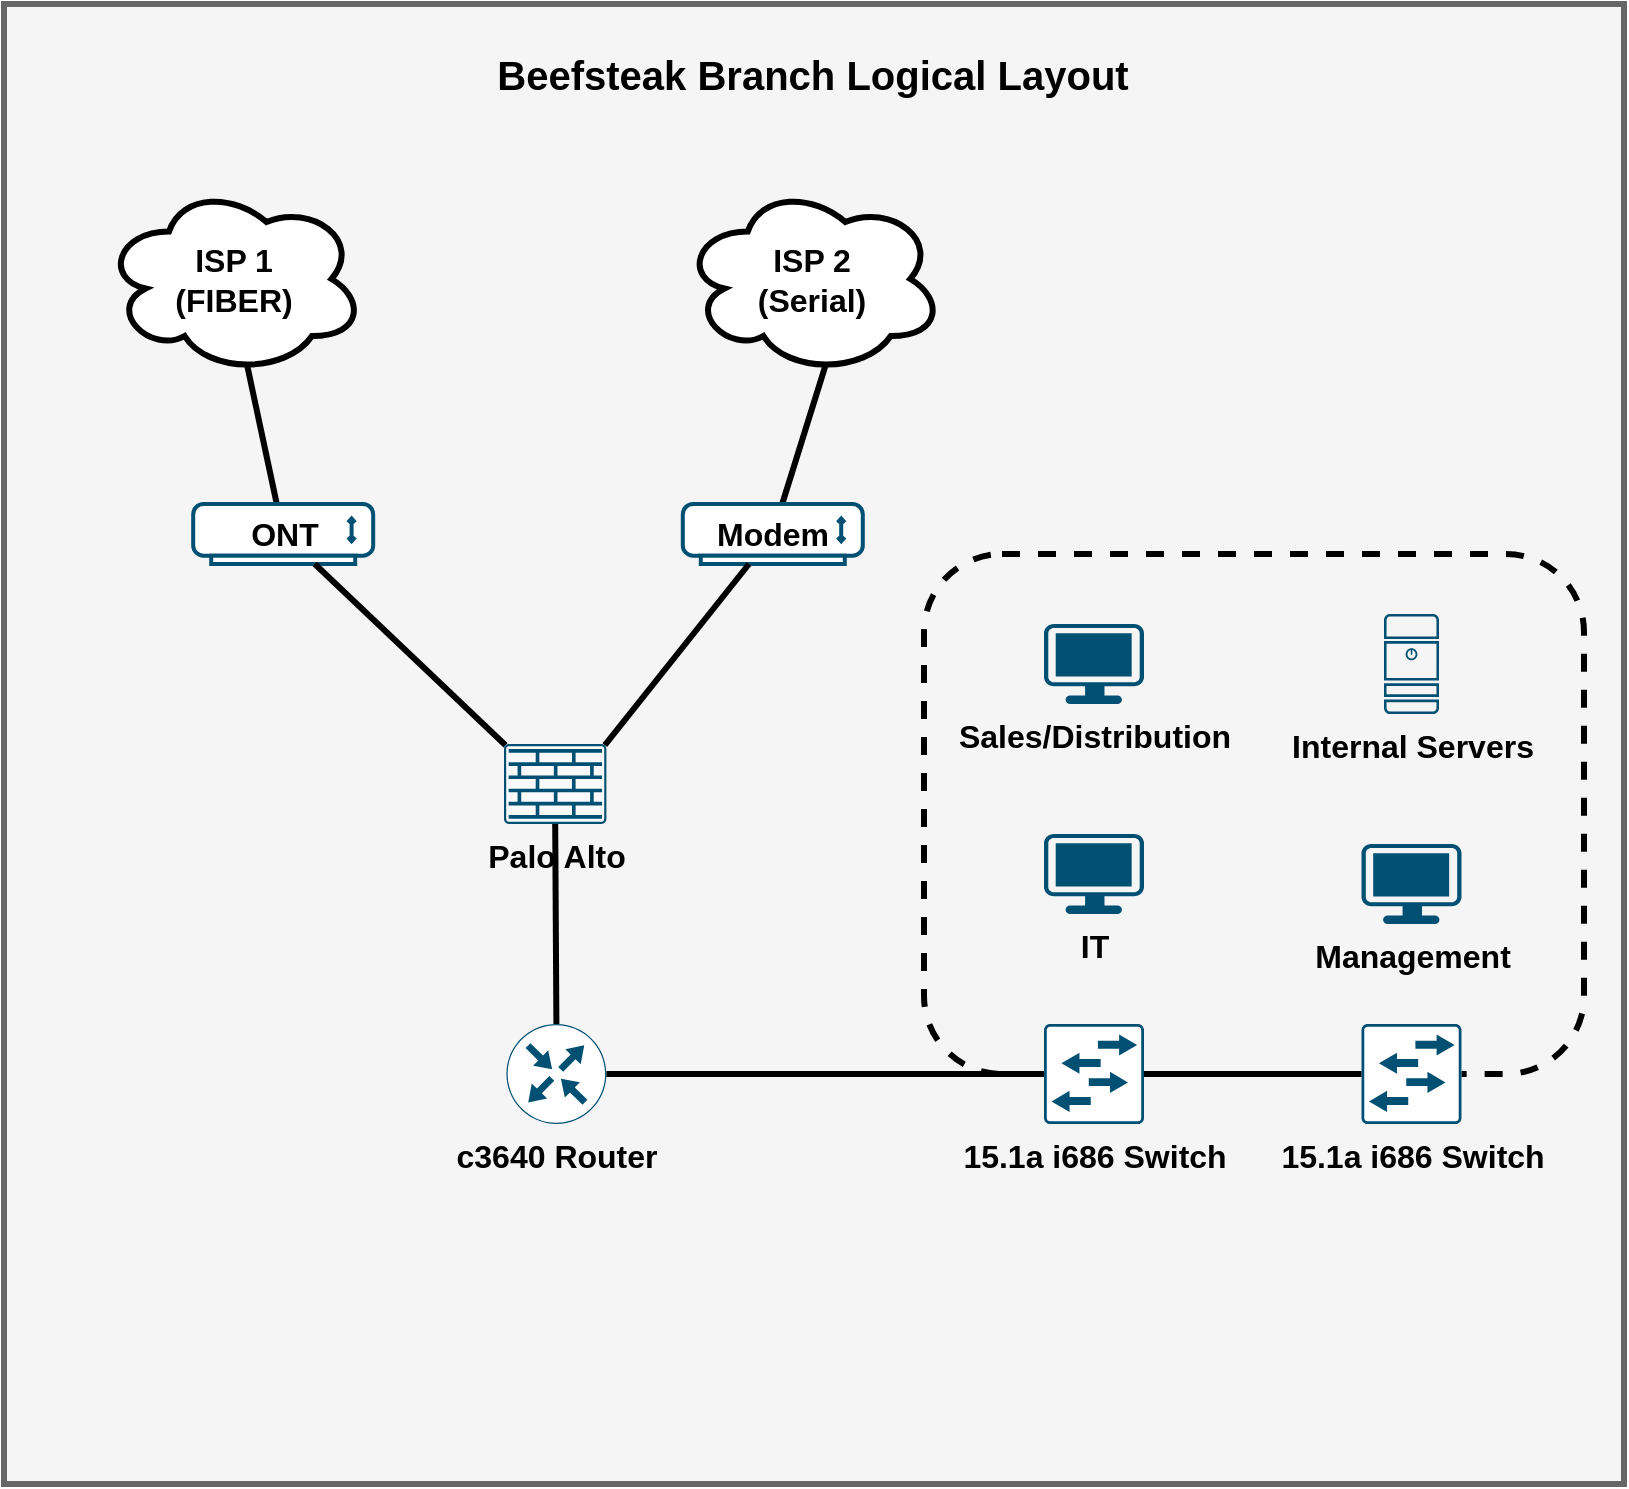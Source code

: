 <mxfile version="26.0.11">
  <diagram name="Page-1" id="c37626ed-c26b-45fb-9056-f9ebc6bb27b6">
    <mxGraphModel dx="1434" dy="759" grid="1" gridSize="10" guides="1" tooltips="1" connect="1" arrows="1" fold="1" page="1" pageScale="1" pageWidth="1100" pageHeight="850" background="none" math="0" shadow="0">
      <root>
        <mxCell id="0" />
        <mxCell id="1" parent="0" />
        <mxCell id="pjnQEubE4bMpfgBRHc-I-14" value="" style="rounded=0;whiteSpace=wrap;html=1;fillColor=#f5f5f5;strokeColor=#666666;fontColor=#333333;strokeWidth=3;" vertex="1" parent="1">
          <mxGeometry x="280" y="30" width="810" height="740" as="geometry" />
        </mxCell>
        <mxCell id="pjnQEubE4bMpfgBRHc-I-1" value="&lt;div&gt;&lt;b&gt;&lt;font style=&quot;font-size: 16px;&quot;&gt;ISP 1&lt;/font&gt;&lt;/b&gt;&lt;/div&gt;&lt;div&gt;&lt;b&gt;&lt;font style=&quot;font-size: 16px;&quot;&gt;(FIBER)&lt;/font&gt;&lt;/b&gt;&lt;/div&gt;" style="ellipse;shape=cloud;whiteSpace=wrap;html=1;strokeWidth=3;" vertex="1" parent="1">
          <mxGeometry x="330" y="120" width="130" height="95" as="geometry" />
        </mxCell>
        <mxCell id="pjnQEubE4bMpfgBRHc-I-2" value="&lt;div&gt;&lt;b&gt;&lt;font style=&quot;font-size: 16px;&quot;&gt;ISP 2&lt;/font&gt;&lt;/b&gt;&lt;/div&gt;&lt;div&gt;&lt;b&gt;&lt;font style=&quot;font-size: 16px;&quot;&gt;(Serial)&lt;/font&gt;&lt;/b&gt;&lt;/div&gt;" style="ellipse;shape=cloud;whiteSpace=wrap;html=1;strokeWidth=3;" vertex="1" parent="1">
          <mxGeometry x="619.4" y="120" width="130" height="95" as="geometry" />
        </mxCell>
        <mxCell id="pjnQEubE4bMpfgBRHc-I-4" value="" style="endArrow=none;html=1;rounded=0;strokeWidth=3;entryX=0.55;entryY=0.95;entryDx=0;entryDy=0;entryPerimeter=0;" edge="1" parent="1" source="pjnQEubE4bMpfgBRHc-I-55" target="pjnQEubE4bMpfgBRHc-I-2">
          <mxGeometry width="50" height="50" relative="1" as="geometry">
            <mxPoint x="638.64" y="325.3" as="sourcePoint" />
            <mxPoint x="569" y="328" as="targetPoint" />
          </mxGeometry>
        </mxCell>
        <mxCell id="pjnQEubE4bMpfgBRHc-I-5" value="" style="endArrow=none;html=1;rounded=0;strokeWidth=3;entryX=0.55;entryY=0.95;entryDx=0;entryDy=0;entryPerimeter=0;" edge="1" parent="1" source="pjnQEubE4bMpfgBRHc-I-61" target="pjnQEubE4bMpfgBRHc-I-1">
          <mxGeometry width="50" height="50" relative="1" as="geometry">
            <mxPoint x="570" y="320" as="sourcePoint" />
            <mxPoint x="579" y="338" as="targetPoint" />
          </mxGeometry>
        </mxCell>
        <mxCell id="pjnQEubE4bMpfgBRHc-I-22" value="&lt;b&gt;Palo Alto&lt;/b&gt;" style="sketch=0;points=[[0.015,0.015,0],[0.985,0.015,0],[0.985,0.985,0],[0.015,0.985,0],[0.25,0,0],[0.5,0,0],[0.75,0,0],[1,0.25,0],[1,0.5,0],[1,0.75,0],[0.75,1,0],[0.5,1,0],[0.25,1,0],[0,0.75,0],[0,0.5,0],[0,0.25,0]];verticalLabelPosition=bottom;html=1;verticalAlign=top;aspect=fixed;align=center;pointerEvents=1;shape=mxgraph.cisco19.rect;prIcon=firewall;fillColor=#FAFAFA;strokeColor=#005073;fontSize=16;" vertex="1" parent="1">
          <mxGeometry x="530" y="400" width="51.2" height="40" as="geometry" />
        </mxCell>
        <mxCell id="pjnQEubE4bMpfgBRHc-I-24" value="" style="endArrow=none;html=1;rounded=0;strokeWidth=3;exitX=0.5;exitY=0;exitDx=0;exitDy=0;exitPerimeter=0;entryX=0.5;entryY=1;entryDx=0;entryDy=0;entryPerimeter=0;" edge="1" parent="1" source="pjnQEubE4bMpfgBRHc-I-19" target="pjnQEubE4bMpfgBRHc-I-22">
          <mxGeometry width="50" height="50" relative="1" as="geometry">
            <mxPoint x="644" y="216" as="sourcePoint" />
            <mxPoint x="514" y="291" as="targetPoint" />
          </mxGeometry>
        </mxCell>
        <mxCell id="pjnQEubE4bMpfgBRHc-I-19" value="&lt;font style=&quot;font-size: 16px;&quot;&gt;&lt;b&gt;c3640 Router&lt;/b&gt;&lt;/font&gt;" style="sketch=0;points=[[0.5,0,0],[1,0.5,0],[0.5,1,0],[0,0.5,0],[0.145,0.145,0],[0.856,0.145,0],[0.855,0.856,0],[0.145,0.855,0]];verticalLabelPosition=bottom;html=1;verticalAlign=top;aspect=fixed;align=center;pointerEvents=1;shape=mxgraph.cisco19.rect;prIcon=router;labelBackgroundColor=light-dark(#f5f5f5, #272727);fillColor=#FFFFFF;strokeColor=light-dark(#005073, #436697);" vertex="1" parent="1">
          <mxGeometry x="531.2" y="540" width="50" height="50" as="geometry" />
        </mxCell>
        <mxCell id="pjnQEubE4bMpfgBRHc-I-55" value="&lt;span style=&quot;color: rgb(0, 0, 0);&quot;&gt;&lt;font style=&quot;font-size: 16px;&quot;&gt;&lt;b&gt;Modem&lt;/b&gt;&lt;/font&gt;&lt;/span&gt;" style="fontColor=#0066CC;verticalAlign=middle;verticalLabelPosition=middle;labelPosition=center;align=center;html=1;outlineConnect=0;fillColor=#FFFFFF;strokeColor=light-dark(#005073, #7d9cc6);gradientColor=none;gradientDirection=north;strokeWidth=2;shape=mxgraph.networks.modem;" vertex="1" parent="1">
          <mxGeometry x="619.4" y="280" width="90" height="30" as="geometry" />
        </mxCell>
        <mxCell id="pjnQEubE4bMpfgBRHc-I-56" value="" style="rounded=1;whiteSpace=wrap;html=1;dashed=1;fillColor=#f5f5f5;fontColor=#333333;strokeColor=#000000;fontSize=12;strokeWidth=3;" vertex="1" parent="1">
          <mxGeometry x="740" y="305" width="330" height="260" as="geometry" />
        </mxCell>
        <mxCell id="pjnQEubE4bMpfgBRHc-I-57" value="&lt;div&gt;&lt;font style=&quot;font-size: 16px;&quot;&gt;&lt;b&gt;Sales/Distribution&lt;/b&gt;&lt;/font&gt;&lt;/div&gt;" style="points=[[0.03,0.03,0],[0.5,0,0],[0.97,0.03,0],[1,0.4,0],[0.97,0.745,0],[0.5,1,0],[0.03,0.745,0],[0,0.4,0]];verticalLabelPosition=bottom;sketch=0;html=1;verticalAlign=top;aspect=fixed;align=center;pointerEvents=1;shape=mxgraph.cisco19.workstation;fillColor=light-dark(#005073, #7d9cc6);strokeColor=light-dark(#FFFFFF,#436697);" vertex="1" parent="1">
          <mxGeometry x="800" y="340" width="50" height="40" as="geometry" />
        </mxCell>
        <mxCell id="pjnQEubE4bMpfgBRHc-I-58" value="&lt;font style=&quot;font-size: 16px;&quot;&gt;&lt;b&gt;IT&lt;/b&gt;&lt;/font&gt;" style="points=[[0.03,0.03,0],[0.5,0,0],[0.97,0.03,0],[1,0.4,0],[0.97,0.745,0],[0.5,1,0],[0.03,0.745,0],[0,0.4,0]];verticalLabelPosition=bottom;sketch=0;html=1;verticalAlign=top;aspect=fixed;align=center;pointerEvents=1;shape=mxgraph.cisco19.workstation;fillColor=light-dark(#005073, #7d9cc6);strokeColor=light-dark(#FFFFFF,#436697);" vertex="1" parent="1">
          <mxGeometry x="800" y="445" width="50" height="40" as="geometry" />
        </mxCell>
        <mxCell id="pjnQEubE4bMpfgBRHc-I-59" value="&lt;div&gt;&lt;font style=&quot;font-size: 16px;&quot;&gt;&lt;b&gt;Management&lt;/b&gt;&lt;/font&gt;&lt;/div&gt;" style="points=[[0.03,0.03,0],[0.5,0,0],[0.97,0.03,0],[1,0.4,0],[0.97,0.745,0],[0.5,1,0],[0.03,0.745,0],[0,0.4,0]];verticalLabelPosition=bottom;sketch=0;html=1;verticalAlign=top;aspect=fixed;align=center;pointerEvents=1;shape=mxgraph.cisco19.workstation;fillColor=light-dark(#005073, #7d9cc6);strokeColor=light-dark(#FFFFFF,#436697);" vertex="1" parent="1">
          <mxGeometry x="958.75" y="450" width="50" height="40" as="geometry" />
        </mxCell>
        <mxCell id="pjnQEubE4bMpfgBRHc-I-60" value="&lt;font style=&quot;font-size: 16px;&quot;&gt;&lt;b&gt;Internal &lt;/b&gt;&lt;/font&gt;&lt;font style=&quot;font-size: 16px;&quot;&gt;&lt;b&gt;&lt;font&gt;Server&lt;/font&gt;s&lt;/b&gt;&lt;/font&gt;" style="sketch=0;points=[[0.015,0.015,0],[0.985,0.015,0],[0.985,0.985,0],[0.015,0.985,0],[0.25,0,0],[0.5,0,0],[0.75,0,0],[1,0.25,0],[1,0.5,0],[1,0.75,0],[0.75,1,0],[0.5,1,0],[0.25,1,0],[0,0.75,0],[0,0.5,0],[0,0.25,0]];verticalLabelPosition=bottom;html=1;verticalAlign=top;aspect=fixed;align=center;pointerEvents=1;shape=mxgraph.cisco19.server;fillColor=light-dark(#005073, #7d9cc6);strokeColor=light-dark(#FFFFFF,#436697);" vertex="1" parent="1">
          <mxGeometry x="970" y="335" width="27.5" height="50" as="geometry" />
        </mxCell>
        <mxCell id="pjnQEubE4bMpfgBRHc-I-61" value="&lt;span style=&quot;color: rgb(0, 0, 0);&quot;&gt;&lt;b&gt;&lt;font style=&quot;font-size: 16px;&quot;&gt;ONT&lt;/font&gt;&lt;/b&gt;&lt;/span&gt;" style="fontColor=#0066CC;verticalAlign=middle;verticalLabelPosition=middle;labelPosition=center;align=center;html=1;outlineConnect=0;fillColor=#FFFFFF;strokeColor=light-dark(#005073, #7d9cc6);gradientColor=none;gradientDirection=north;strokeWidth=2;shape=mxgraph.networks.modem;" vertex="1" parent="1">
          <mxGeometry x="374.6" y="280" width="90" height="30" as="geometry" />
        </mxCell>
        <mxCell id="pjnQEubE4bMpfgBRHc-I-62" value="" style="endArrow=none;html=1;rounded=0;strokeWidth=3;entryX=0.985;entryY=0.015;entryDx=0;entryDy=0;entryPerimeter=0;" edge="1" parent="1" source="pjnQEubE4bMpfgBRHc-I-55" target="pjnQEubE4bMpfgBRHc-I-22">
          <mxGeometry width="50" height="50" relative="1" as="geometry">
            <mxPoint x="702" y="342" as="sourcePoint" />
            <mxPoint x="682" y="220" as="targetPoint" />
          </mxGeometry>
        </mxCell>
        <mxCell id="pjnQEubE4bMpfgBRHc-I-63" value="" style="endArrow=none;html=1;rounded=0;strokeWidth=3;entryX=0.015;entryY=0.015;entryDx=0;entryDy=0;entryPerimeter=0;" edge="1" parent="1" source="pjnQEubE4bMpfgBRHc-I-61" target="pjnQEubE4bMpfgBRHc-I-22">
          <mxGeometry width="50" height="50" relative="1" as="geometry">
            <mxPoint x="702" y="372" as="sourcePoint" />
            <mxPoint x="687" y="445" as="targetPoint" />
          </mxGeometry>
        </mxCell>
        <mxCell id="pjnQEubE4bMpfgBRHc-I-64" value="&lt;font style=&quot;font-size: 20px;&quot;&gt;&lt;b&gt;Beefsteak Branch Logical Layout&lt;/b&gt;&lt;/font&gt;" style="text;html=1;align=center;verticalAlign=middle;whiteSpace=wrap;rounded=0;" vertex="1" parent="1">
          <mxGeometry x="501.9" y="50" width="365" height="30" as="geometry" />
        </mxCell>
        <mxCell id="pjnQEubE4bMpfgBRHc-I-16" value="&lt;font style=&quot;font-size: 16px;&quot;&gt;&lt;b&gt;15.1a i686 Switch&lt;/b&gt;&lt;/font&gt;" style="sketch=0;points=[[0.015,0.015,0],[0.985,0.015,0],[0.985,0.985,0],[0.015,0.985,0],[0.25,0,0],[0.5,0,0],[0.75,0,0],[1,0.25,0],[1,0.5,0],[1,0.75,0],[0.75,1,0],[0.5,1,0],[0.25,1,0],[0,0.75,0],[0,0.5,0],[0,0.25,0]];verticalLabelPosition=bottom;html=1;verticalAlign=top;aspect=fixed;align=center;pointerEvents=1;shape=mxgraph.cisco19.rect;prIcon=l2_switch;labelBackgroundColor=light-dark(#f5f5f5, #141414);fillColor=#FFFFFF;strokeColor=light-dark(#005073, #436697);" vertex="1" parent="1">
          <mxGeometry x="800" y="540" width="50" height="50" as="geometry" />
        </mxCell>
        <mxCell id="pjnQEubE4bMpfgBRHc-I-17" value="&lt;font style=&quot;font-size: 16px;&quot;&gt;&lt;b&gt;15.1a i686 Switch&lt;/b&gt;&lt;/font&gt;" style="sketch=0;points=[[0.015,0.015,0],[0.985,0.015,0],[0.985,0.985,0],[0.015,0.985,0],[0.25,0,0],[0.5,0,0],[0.75,0,0],[1,0.25,0],[1,0.5,0],[1,0.75,0],[0.75,1,0],[0.5,1,0],[0.25,1,0],[0,0.75,0],[0,0.5,0],[0,0.25,0]];verticalLabelPosition=bottom;html=1;verticalAlign=top;aspect=fixed;align=center;pointerEvents=1;shape=mxgraph.cisco19.rect;prIcon=l2_switch;fillColor=#FFFFFF;strokeColor=light-dark(#005073, #436697);" vertex="1" parent="1">
          <mxGeometry x="958.75" y="540" width="50" height="50" as="geometry" />
        </mxCell>
        <mxCell id="bU7S4ERMX5JgMJu_IhuA-19" value="" style="endArrow=none;html=1;rounded=0;strokeWidth=3;exitX=0;exitY=0.5;exitDx=0;exitDy=0;exitPerimeter=0;entryX=1;entryY=0.5;entryDx=0;entryDy=0;entryPerimeter=0;" parent="1" source="pjnQEubE4bMpfgBRHc-I-17" target="pjnQEubE4bMpfgBRHc-I-16" edge="1">
          <mxGeometry width="50" height="50" relative="1" as="geometry">
            <mxPoint x="659" y="590" as="sourcePoint" />
            <mxPoint x="659" y="513" as="targetPoint" />
          </mxGeometry>
        </mxCell>
        <mxCell id="pjnQEubE4bMpfgBRHc-I-43" value="" style="endArrow=none;html=1;rounded=0;strokeWidth=3;exitX=0;exitY=0.5;exitDx=0;exitDy=0;exitPerimeter=0;entryX=1;entryY=0.5;entryDx=0;entryDy=0;entryPerimeter=0;" edge="1" parent="1" source="pjnQEubE4bMpfgBRHc-I-16" target="pjnQEubE4bMpfgBRHc-I-19">
          <mxGeometry width="50" height="50" relative="1" as="geometry">
            <mxPoint x="675" y="670" as="sourcePoint" />
            <mxPoint x="690" y="660" as="targetPoint" />
          </mxGeometry>
        </mxCell>
      </root>
    </mxGraphModel>
  </diagram>
</mxfile>
